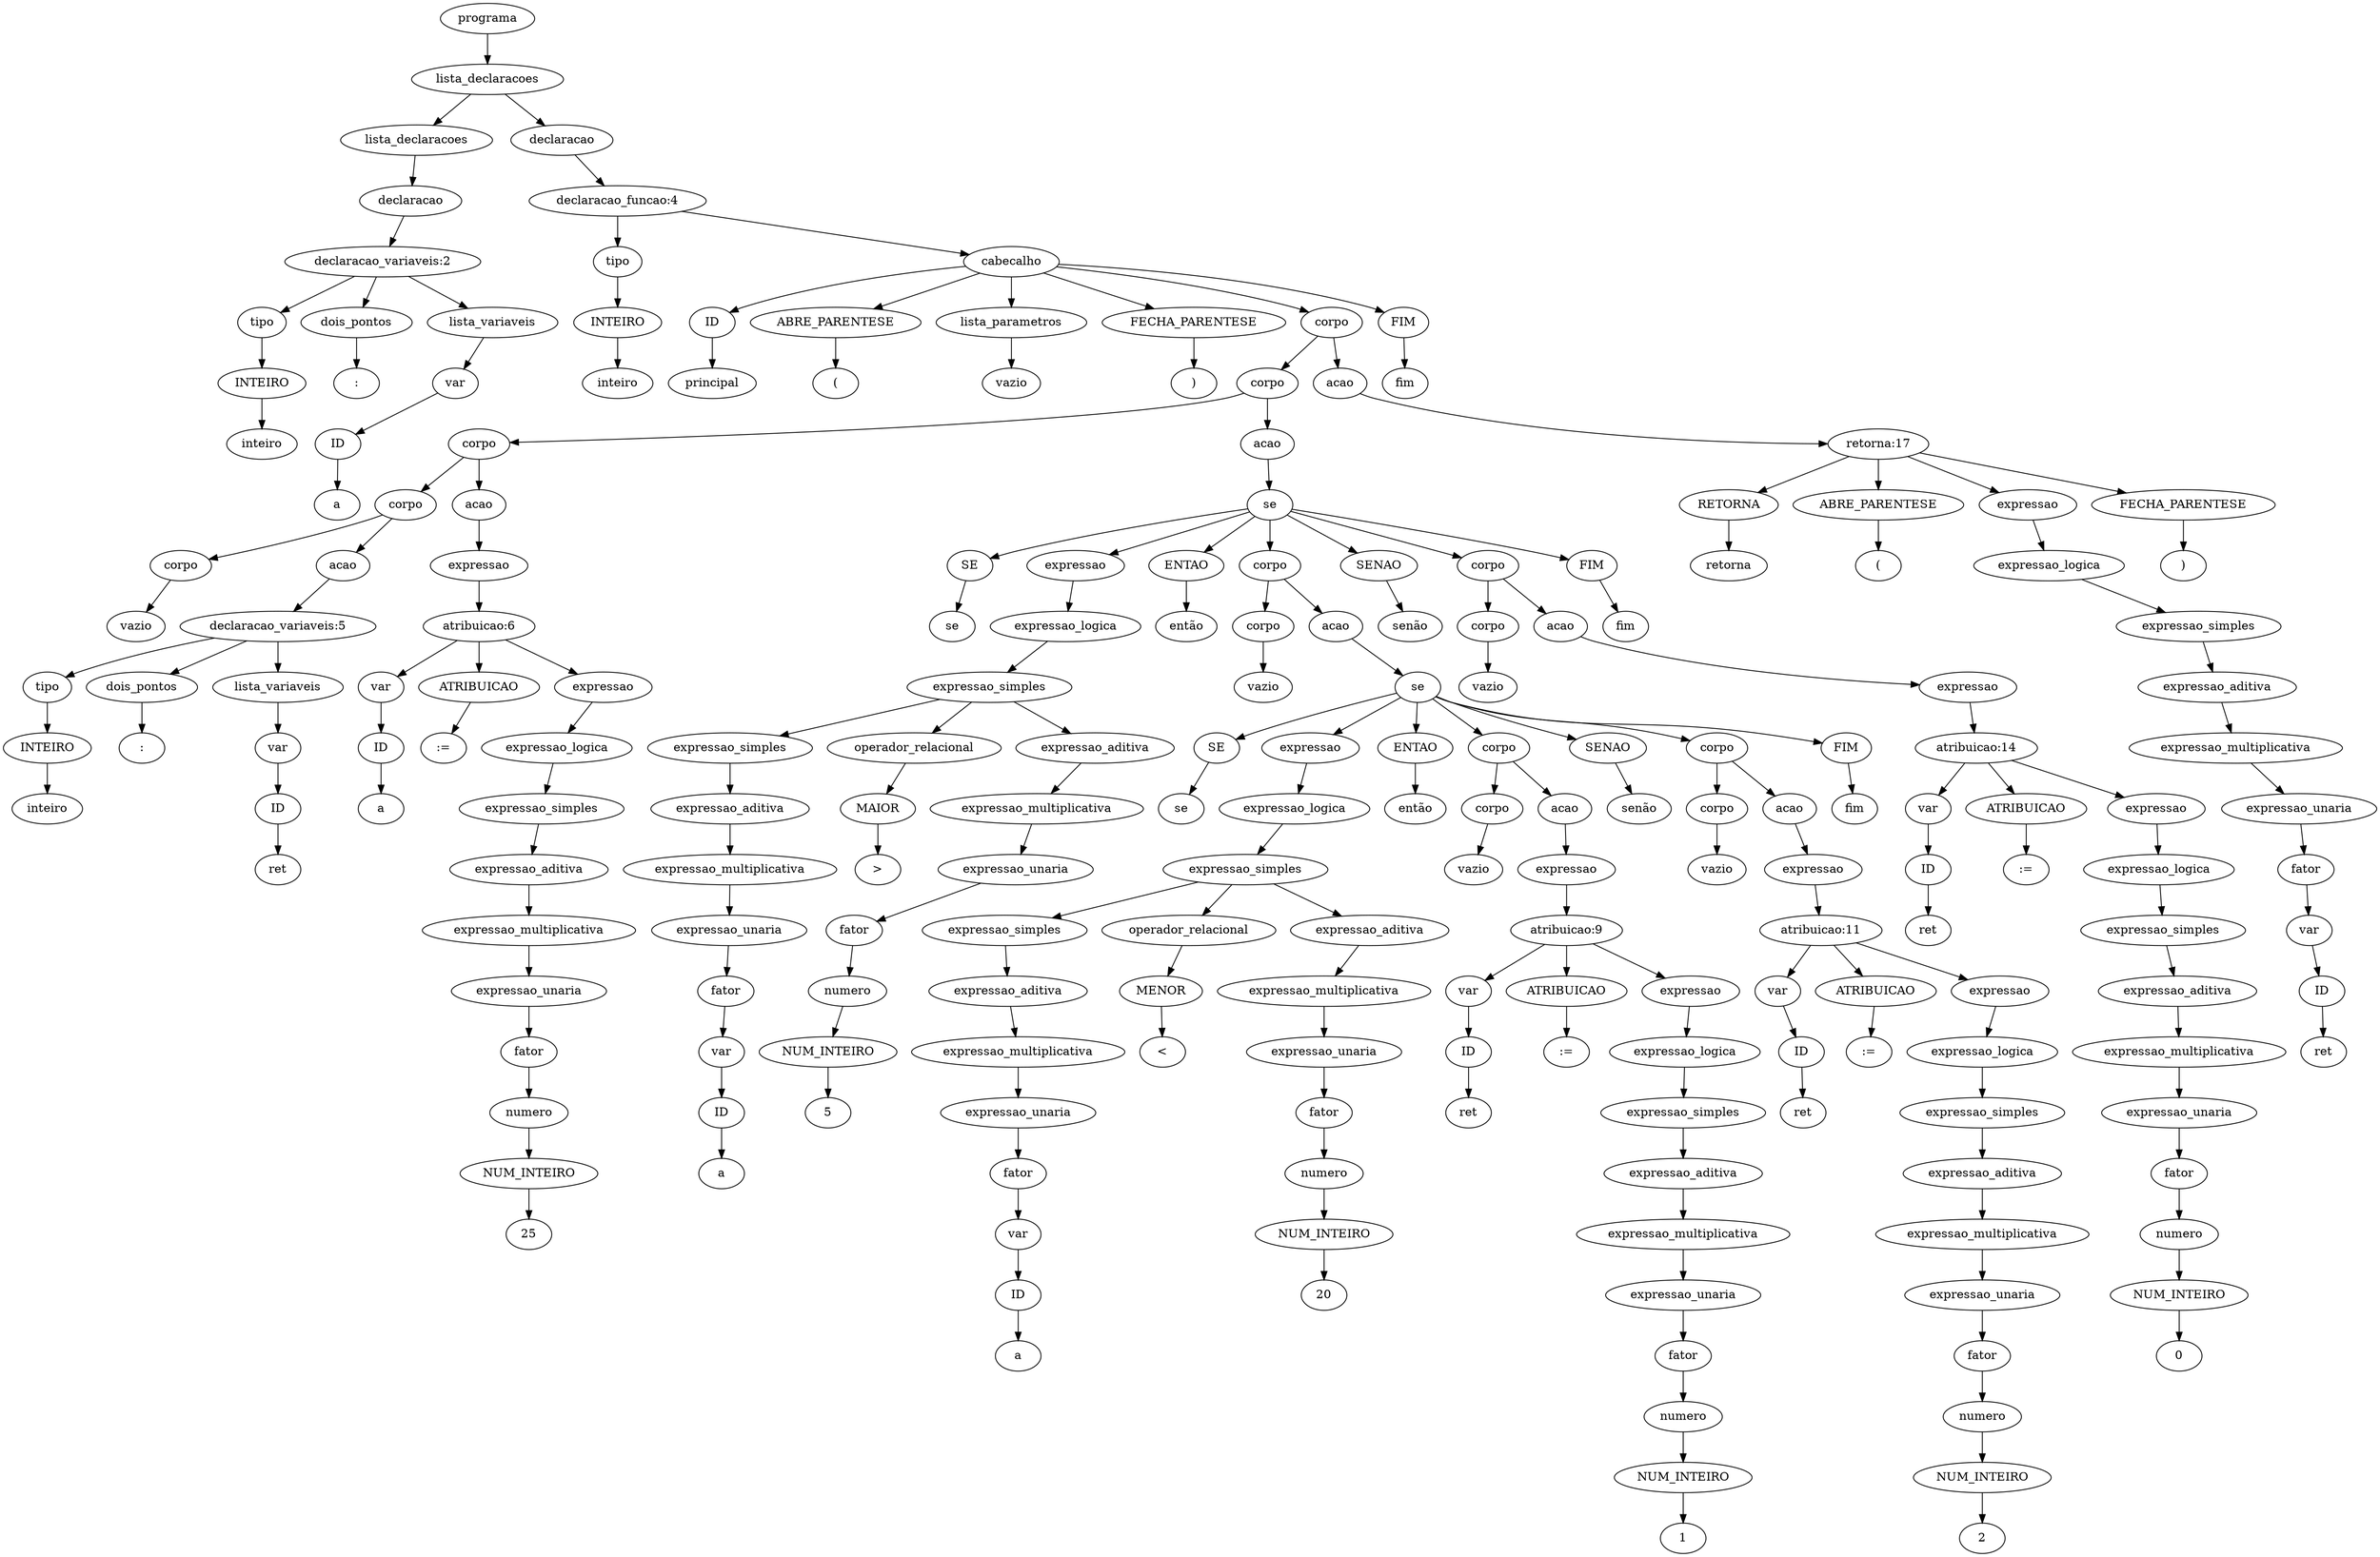 digraph tree {
    "0x7f363b402400" [label="programa"];
    "0x7f363ad7ed60" [label="lista_declaracoes"];
    "0x7f363ad7ed30" [label="lista_declaracoes"];
    "0x7f363c0b98e0" [label="declaracao"];
    "0x7f363ad7ea30" [label="declaracao_variaveis:2"];
    "0x7f363ad7e9a0" [label="tipo"];
    "0x7f363ad7e9d0" [label="INTEIRO"];
    "0x7f363ad7ea90" [label="inteiro"];
    "0x7f363ad7edc0" [label="dois_pontos"];
    "0x7f363ad7e7f0" [label=":"];
    "0x7f363ad7ecd0" [label="lista_variaveis"];
    "0x7f363b382d30" [label="var"];
    "0x7f363b10b970" [label="ID"];
    "0x7f363ad7edf0" [label="a"];
    "0x7f363ad7eac0" [label="declaracao"];
    "0x7f363ad7e3a0" [label="declaracao_funcao:4"];
    "0x7f363ad7eb20" [label="tipo"];
    "0x7f363ad7eb50" [label="INTEIRO"];
    "0x7f363ad7ebb0" [label="inteiro"];
    "0x7f363adbc460" [label="cabecalho"];
    "0x7f363ad7f730" [label="ID"];
    "0x7f363ad7feb0" [label="principal"];
    "0x7f363ad7fbe0" [label="ABRE_PARENTESE"];
    "0x7f363ad7ffa0" [label="("];
    "0x7f363ad7efd0" [label="lista_parametros"];
    "0x7f363ad7ec10" [label="vazio"];
    "0x7f363ae6d460" [label="FECHA_PARENTESE"];
    "0x7f363ae6d3a0" [label=")"];
    "0x7f363ad7fe80" [label="corpo"];
    "0x7f363adbcfa0" [label="corpo"];
    "0x7f363adbc9d0" [label="corpo"];
    "0x7f363ad7e190" [label="corpo"];
    "0x7f363ad7e5e0" [label="corpo"];
    "0x7f363ad7ea00" [label="vazio"];
    "0x7f363ad7e7c0" [label="acao"];
    "0x7f363ad7e100" [label="declaracao_variaveis:5"];
    "0x7f363ad7ee20" [label="tipo"];
    "0x7f363ad7e700" [label="INTEIRO"];
    "0x7f363ad7e0d0" [label="inteiro"];
    "0x7f363ad7e250" [label="dois_pontos"];
    "0x7f363adbc940" [label=":"];
    "0x7f363ad7e160" [label="lista_variaveis"];
    "0x7f363ad7e730" [label="var"];
    "0x7f363ad7e6a0" [label="ID"];
    "0x7f363adbca00" [label="ret"];
    "0x7f363adbc880" [label="acao"];
    "0x7f363ad7e880" [label="expressao"];
    "0x7f363adbc7f0" [label="atribuicao:6"];
    "0x7f363ad7ef40" [label="var"];
    "0x7f363ad7e790" [label="ID"];
    "0x7f363adbcb20" [label="a"];
    "0x7f363adbc8e0" [label="ATRIBUICAO"];
    "0x7f363adbc970" [label=":="];
    "0x7f363adbcdf0" [label="expressao"];
    "0x7f363adbcd90" [label="expressao_logica"];
    "0x7f363adbcca0" [label="expressao_simples"];
    "0x7f363adbcc10" [label="expressao_aditiva"];
    "0x7f363adbcd30" [label="expressao_multiplicativa"];
    "0x7f363adbcb80" [label="expressao_unaria"];
    "0x7f363adbcbe0" [label="fator"];
    "0x7f363ad7e1f0" [label="numero"];
    "0x7f363adbcf70" [label="NUM_INTEIRO"];
    "0x7f363adbcb50" [label="25"];
    "0x7f363adbcd00" [label="acao"];
    "0x7f363adbc6d0" [label="se"];
    "0x7f363ad8bd60" [label="SE"];
    "0x7f363ad7f430" [label="se"];
    "0x7f363adbc340" [label="expressao"];
    "0x7f363adbcf40" [label="expressao_logica"];
    "0x7f363adbc220" [label="expressao_simples"];
    "0x7f363adbcf10" [label="expressao_simples"];
    "0x7f363adbc730" [label="expressao_aditiva"];
    "0x7f363adbcaf0" [label="expressao_multiplicativa"];
    "0x7f363adbce20" [label="expressao_unaria"];
    "0x7f363adbc850" [label="fator"];
    "0x7f363ad7e070" [label="var"];
    "0x7f363ad7e820" [label="ID"];
    "0x7f363adbca90" [label="a"];
    "0x7f363adbcd60" [label="operador_relacional"];
    "0x7f363adbc3d0" [label="MAIOR"];
    "0x7f363adbc040" [label=">"];
    "0x7f363adbc4f0" [label="expressao_aditiva"];
    "0x7f363adbc5b0" [label="expressao_multiplicativa"];
    "0x7f363adbc0d0" [label="expressao_unaria"];
    "0x7f363adbc4c0" [label="fator"];
    "0x7f363adbce80" [label="numero"];
    "0x7f363adbceb0" [label="NUM_INTEIRO"];
    "0x7f363adbc2b0" [label="5"];
    "0x7f363ad7f880" [label="ENTAO"];
    "0x7f363ad7fd60" [label="então"];
    "0x7f363ad8b790" [label="corpo"];
    "0x7f363adbc2e0" [label="corpo"];
    "0x7f363adbc520" [label="vazio"];
    "0x7f363adbc5e0" [label="acao"];
    "0x7f363ad8be80" [label="se"];
    "0x7f363ad8bfd0" [label="SE"];
    "0x7f363ad8b070" [label="se"];
    "0x7f363ad8b4c0" [label="expressao"];
    "0x7f363ad8b730" [label="expressao_logica"];
    "0x7f363ad8b400" [label="expressao_simples"];
    "0x7f363ad8b640" [label="expressao_simples"];
    "0x7f363adbc7c0" [label="expressao_aditiva"];
    "0x7f363ad8b4f0" [label="expressao_multiplicativa"];
    "0x7f363adbc700" [label="expressao_unaria"];
    "0x7f363adbc760" [label="fator"];
    "0x7f363adbc640" [label="var"];
    "0x7f363adbc100" [label="ID"];
    "0x7f363ad8b6a0" [label="a"];
    "0x7f363ad8b6d0" [label="operador_relacional"];
    "0x7f363ad8b7c0" [label="MENOR"];
    "0x7f363ad8b8e0" [label="<"];
    "0x7f363ad8b8b0" [label="expressao_aditiva"];
    "0x7f363ad8b490" [label="expressao_multiplicativa"];
    "0x7f363ad8b940" [label="expressao_unaria"];
    "0x7f363ad8b850" [label="fator"];
    "0x7f363ad8b5b0" [label="numero"];
    "0x7f363ad8b610" [label="NUM_INTEIRO"];
    "0x7f363ad8b430" [label="20"];
    "0x7f363ad8bb50" [label="ENTAO"];
    "0x7f363ad7fee0" [label="então"];
    "0x7f363ad8ba60" [label="corpo"];
    "0x7f363ad8bee0" [label="corpo"];
    "0x7f363ad8b520" [label="vazio"];
    "0x7f363ad8b2b0" [label="acao"];
    "0x7f363ad8bd30" [label="expressao"];
    "0x7f363ad8b280" [label="atribuicao:9"];
    "0x7f363ad8bdf0" [label="var"];
    "0x7f363ad8b2e0" [label="ID"];
    "0x7f363ad8bbe0" [label="ret"];
    "0x7f363ad8b310" [label="ATRIBUICAO"];
    "0x7f363ad8ba30" [label=":="];
    "0x7f363ad8b220" [label="expressao"];
    "0x7f363ad8b1f0" [label="expressao_logica"];
    "0x7f363ad8bd00" [label="expressao_simples"];
    "0x7f363ad8bcd0" [label="expressao_aditiva"];
    "0x7f363ad8b190" [label="expressao_multiplicativa"];
    "0x7f363ad8bc40" [label="expressao_unaria"];
    "0x7f363ad8bc70" [label="fator"];
    "0x7f363ad8b580" [label="numero"];
    "0x7f363ad8b700" [label="NUM_INTEIRO"];
    "0x7f363ad8bdc0" [label="1"];
    "0x7f363ad7f760" [label="SENAO"];
    "0x7f363ad7f7c0" [label="senão"];
    "0x7f363ad7f4c0" [label="corpo"];
    "0x7f363ad8bf10" [label="corpo"];
    "0x7f363ad8be50" [label="vazio"];
    "0x7f363ad8bbb0" [label="acao"];
    "0x7f363ad8baf0" [label="expressao"];
    "0x7f363ad7fb50" [label="atribuicao:11"];
    "0x7f363ad8bac0" [label="var"];
    "0x7f363ad8b370" [label="ID"];
    "0x7f363ad8b0a0" [label="ret"];
    "0x7f363ad7f3d0" [label="ATRIBUICAO"];
    "0x7f363ad7f460" [label=":="];
    "0x7f363ad7faf0" [label="expressao"];
    "0x7f363ad7fa90" [label="expressao_logica"];
    "0x7f363ad7f9d0" [label="expressao_simples"];
    "0x7f363ad8bf40" [label="expressao_aditiva"];
    "0x7f363ad7f8b0" [label="expressao_multiplicativa"];
    "0x7f363ad8b100" [label="expressao_unaria"];
    "0x7f363ad8b160" [label="fator"];
    "0x7f363ad8b910" [label="numero"];
    "0x7f363ad8b0d0" [label="NUM_INTEIRO"];
    "0x7f363ad7fa60" [label="2"];
    "0x7f363ad7f7f0" [label="FIM"];
    "0x7f363ad7f850" [label="fim"];
    "0x7f363ad7f040" [label="SENAO"];
    "0x7f363ad7f0a0" [label="senão"];
    "0x7f363ad7fac0" [label="corpo"];
    "0x7f363ad8bb20" [label="corpo"];
    "0x7f363adbc670" [label="vazio"];
    "0x7f363ad7f310" [label="acao"];
    "0x7f363ad7f6a0" [label="expressao"];
    "0x7f363ad7f250" [label="atribuicao:14"];
    "0x7f363ad8b9a0" [label="var"];
    "0x7f363ad8b9d0" [label="ID"];
    "0x7f363ad7f3a0" [label="ret"];
    "0x7f363ad7fb80" [label="ATRIBUICAO"];
    "0x7f363ad7fc70" [label=":="];
    "0x7f363ad7f070" [label="expressao"];
    "0x7f363ad7f220" [label="expressao_logica"];
    "0x7f363ad7f940" [label="expressao_simples"];
    "0x7f363ad7f970" [label="expressao_aditiva"];
    "0x7f363ad7f1c0" [label="expressao_multiplicativa"];
    "0x7f363ad7f280" [label="expressao_unaria"];
    "0x7f363ad7fa00" [label="fator"];
    "0x7f363ad8bf70" [label="numero"];
    "0x7f363ad8b3a0" [label="NUM_INTEIRO"];
    "0x7f363ad7f190" [label="0"];
    "0x7f363ad7f100" [label="FIM"];
    "0x7f363ad7fd90" [label="fim"];
    "0x7f363adbc1c0" [label="acao"];
    "0x7f363ad7f130" [label="retorna:17"];
    "0x7f363ad7fcd0" [label="RETORNA"];
    "0x7f363ad7f5e0" [label="retorna"];
    "0x7f363ad7f640" [label="ABRE_PARENTESE"];
    "0x7f363ad7f490" [label="("];
    "0x7f363ad7f520" [label="expressao"];
    "0x7f363ad7fc10" [label="expressao_logica"];
    "0x7f363ad7f340" [label="expressao_simples"];
    "0x7f363ad7fca0" [label="expressao_aditiva"];
    "0x7f363ad7fe20" [label="expressao_multiplicativa"];
    "0x7f363adbc130" [label="expressao_unaria"];
    "0x7f363ad8b820" [label="fator"];
    "0x7f363adbc910" [label="var"];
    "0x7f363adbca60" [label="ID"];
    "0x7f363ad7fdf0" [label="ret"];
    "0x7f363ad7f670" [label="FECHA_PARENTESE"];
    "0x7f363ad7f6d0" [label=")"];
    "0x7f363ae6d1c0" [label="FIM"];
    "0x7f363ae6daf0" [label="fim"];
    "0x7f363b402400" -> "0x7f363ad7ed60";
    "0x7f363ad7ed60" -> "0x7f363ad7ed30";
    "0x7f363ad7ed60" -> "0x7f363ad7eac0";
    "0x7f363ad7ed30" -> "0x7f363c0b98e0";
    "0x7f363c0b98e0" -> "0x7f363ad7ea30";
    "0x7f363ad7ea30" -> "0x7f363ad7e9a0";
    "0x7f363ad7ea30" -> "0x7f363ad7edc0";
    "0x7f363ad7ea30" -> "0x7f363ad7ecd0";
    "0x7f363ad7e9a0" -> "0x7f363ad7e9d0";
    "0x7f363ad7e9d0" -> "0x7f363ad7ea90";
    "0x7f363ad7edc0" -> "0x7f363ad7e7f0";
    "0x7f363ad7ecd0" -> "0x7f363b382d30";
    "0x7f363b382d30" -> "0x7f363b10b970";
    "0x7f363b10b970" -> "0x7f363ad7edf0";
    "0x7f363ad7eac0" -> "0x7f363ad7e3a0";
    "0x7f363ad7e3a0" -> "0x7f363ad7eb20";
    "0x7f363ad7e3a0" -> "0x7f363adbc460";
    "0x7f363ad7eb20" -> "0x7f363ad7eb50";
    "0x7f363ad7eb50" -> "0x7f363ad7ebb0";
    "0x7f363adbc460" -> "0x7f363ad7f730";
    "0x7f363adbc460" -> "0x7f363ad7fbe0";
    "0x7f363adbc460" -> "0x7f363ad7efd0";
    "0x7f363adbc460" -> "0x7f363ae6d460";
    "0x7f363adbc460" -> "0x7f363ad7fe80";
    "0x7f363adbc460" -> "0x7f363ae6d1c0";
    "0x7f363ad7f730" -> "0x7f363ad7feb0";
    "0x7f363ad7fbe0" -> "0x7f363ad7ffa0";
    "0x7f363ad7efd0" -> "0x7f363ad7ec10";
    "0x7f363ae6d460" -> "0x7f363ae6d3a0";
    "0x7f363ad7fe80" -> "0x7f363adbcfa0";
    "0x7f363ad7fe80" -> "0x7f363adbc1c0";
    "0x7f363adbcfa0" -> "0x7f363adbc9d0";
    "0x7f363adbcfa0" -> "0x7f363adbcd00";
    "0x7f363adbc9d0" -> "0x7f363ad7e190";
    "0x7f363adbc9d0" -> "0x7f363adbc880";
    "0x7f363ad7e190" -> "0x7f363ad7e5e0";
    "0x7f363ad7e190" -> "0x7f363ad7e7c0";
    "0x7f363ad7e5e0" -> "0x7f363ad7ea00";
    "0x7f363ad7e7c0" -> "0x7f363ad7e100";
    "0x7f363ad7e100" -> "0x7f363ad7ee20";
    "0x7f363ad7e100" -> "0x7f363ad7e250";
    "0x7f363ad7e100" -> "0x7f363ad7e160";
    "0x7f363ad7ee20" -> "0x7f363ad7e700";
    "0x7f363ad7e700" -> "0x7f363ad7e0d0";
    "0x7f363ad7e250" -> "0x7f363adbc940";
    "0x7f363ad7e160" -> "0x7f363ad7e730";
    "0x7f363ad7e730" -> "0x7f363ad7e6a0";
    "0x7f363ad7e6a0" -> "0x7f363adbca00";
    "0x7f363adbc880" -> "0x7f363ad7e880";
    "0x7f363ad7e880" -> "0x7f363adbc7f0";
    "0x7f363adbc7f0" -> "0x7f363ad7ef40";
    "0x7f363adbc7f0" -> "0x7f363adbc8e0";
    "0x7f363adbc7f0" -> "0x7f363adbcdf0";
    "0x7f363ad7ef40" -> "0x7f363ad7e790";
    "0x7f363ad7e790" -> "0x7f363adbcb20";
    "0x7f363adbc8e0" -> "0x7f363adbc970";
    "0x7f363adbcdf0" -> "0x7f363adbcd90";
    "0x7f363adbcd90" -> "0x7f363adbcca0";
    "0x7f363adbcca0" -> "0x7f363adbcc10";
    "0x7f363adbcc10" -> "0x7f363adbcd30";
    "0x7f363adbcd30" -> "0x7f363adbcb80";
    "0x7f363adbcb80" -> "0x7f363adbcbe0";
    "0x7f363adbcbe0" -> "0x7f363ad7e1f0";
    "0x7f363ad7e1f0" -> "0x7f363adbcf70";
    "0x7f363adbcf70" -> "0x7f363adbcb50";
    "0x7f363adbcd00" -> "0x7f363adbc6d0";
    "0x7f363adbc6d0" -> "0x7f363ad8bd60";
    "0x7f363adbc6d0" -> "0x7f363adbc340";
    "0x7f363adbc6d0" -> "0x7f363ad7f880";
    "0x7f363adbc6d0" -> "0x7f363ad8b790";
    "0x7f363adbc6d0" -> "0x7f363ad7f040";
    "0x7f363adbc6d0" -> "0x7f363ad7fac0";
    "0x7f363adbc6d0" -> "0x7f363ad7f100";
    "0x7f363ad8bd60" -> "0x7f363ad7f430";
    "0x7f363adbc340" -> "0x7f363adbcf40";
    "0x7f363adbcf40" -> "0x7f363adbc220";
    "0x7f363adbc220" -> "0x7f363adbcf10";
    "0x7f363adbc220" -> "0x7f363adbcd60";
    "0x7f363adbc220" -> "0x7f363adbc4f0";
    "0x7f363adbcf10" -> "0x7f363adbc730";
    "0x7f363adbc730" -> "0x7f363adbcaf0";
    "0x7f363adbcaf0" -> "0x7f363adbce20";
    "0x7f363adbce20" -> "0x7f363adbc850";
    "0x7f363adbc850" -> "0x7f363ad7e070";
    "0x7f363ad7e070" -> "0x7f363ad7e820";
    "0x7f363ad7e820" -> "0x7f363adbca90";
    "0x7f363adbcd60" -> "0x7f363adbc3d0";
    "0x7f363adbc3d0" -> "0x7f363adbc040";
    "0x7f363adbc4f0" -> "0x7f363adbc5b0";
    "0x7f363adbc5b0" -> "0x7f363adbc0d0";
    "0x7f363adbc0d0" -> "0x7f363adbc4c0";
    "0x7f363adbc4c0" -> "0x7f363adbce80";
    "0x7f363adbce80" -> "0x7f363adbceb0";
    "0x7f363adbceb0" -> "0x7f363adbc2b0";
    "0x7f363ad7f880" -> "0x7f363ad7fd60";
    "0x7f363ad8b790" -> "0x7f363adbc2e0";
    "0x7f363ad8b790" -> "0x7f363adbc5e0";
    "0x7f363adbc2e0" -> "0x7f363adbc520";
    "0x7f363adbc5e0" -> "0x7f363ad8be80";
    "0x7f363ad8be80" -> "0x7f363ad8bfd0";
    "0x7f363ad8be80" -> "0x7f363ad8b4c0";
    "0x7f363ad8be80" -> "0x7f363ad8bb50";
    "0x7f363ad8be80" -> "0x7f363ad8ba60";
    "0x7f363ad8be80" -> "0x7f363ad7f760";
    "0x7f363ad8be80" -> "0x7f363ad7f4c0";
    "0x7f363ad8be80" -> "0x7f363ad7f7f0";
    "0x7f363ad8bfd0" -> "0x7f363ad8b070";
    "0x7f363ad8b4c0" -> "0x7f363ad8b730";
    "0x7f363ad8b730" -> "0x7f363ad8b400";
    "0x7f363ad8b400" -> "0x7f363ad8b640";
    "0x7f363ad8b400" -> "0x7f363ad8b6d0";
    "0x7f363ad8b400" -> "0x7f363ad8b8b0";
    "0x7f363ad8b640" -> "0x7f363adbc7c0";
    "0x7f363adbc7c0" -> "0x7f363ad8b4f0";
    "0x7f363ad8b4f0" -> "0x7f363adbc700";
    "0x7f363adbc700" -> "0x7f363adbc760";
    "0x7f363adbc760" -> "0x7f363adbc640";
    "0x7f363adbc640" -> "0x7f363adbc100";
    "0x7f363adbc100" -> "0x7f363ad8b6a0";
    "0x7f363ad8b6d0" -> "0x7f363ad8b7c0";
    "0x7f363ad8b7c0" -> "0x7f363ad8b8e0";
    "0x7f363ad8b8b0" -> "0x7f363ad8b490";
    "0x7f363ad8b490" -> "0x7f363ad8b940";
    "0x7f363ad8b940" -> "0x7f363ad8b850";
    "0x7f363ad8b850" -> "0x7f363ad8b5b0";
    "0x7f363ad8b5b0" -> "0x7f363ad8b610";
    "0x7f363ad8b610" -> "0x7f363ad8b430";
    "0x7f363ad8bb50" -> "0x7f363ad7fee0";
    "0x7f363ad8ba60" -> "0x7f363ad8bee0";
    "0x7f363ad8ba60" -> "0x7f363ad8b2b0";
    "0x7f363ad8bee0" -> "0x7f363ad8b520";
    "0x7f363ad8b2b0" -> "0x7f363ad8bd30";
    "0x7f363ad8bd30" -> "0x7f363ad8b280";
    "0x7f363ad8b280" -> "0x7f363ad8bdf0";
    "0x7f363ad8b280" -> "0x7f363ad8b310";
    "0x7f363ad8b280" -> "0x7f363ad8b220";
    "0x7f363ad8bdf0" -> "0x7f363ad8b2e0";
    "0x7f363ad8b2e0" -> "0x7f363ad8bbe0";
    "0x7f363ad8b310" -> "0x7f363ad8ba30";
    "0x7f363ad8b220" -> "0x7f363ad8b1f0";
    "0x7f363ad8b1f0" -> "0x7f363ad8bd00";
    "0x7f363ad8bd00" -> "0x7f363ad8bcd0";
    "0x7f363ad8bcd0" -> "0x7f363ad8b190";
    "0x7f363ad8b190" -> "0x7f363ad8bc40";
    "0x7f363ad8bc40" -> "0x7f363ad8bc70";
    "0x7f363ad8bc70" -> "0x7f363ad8b580";
    "0x7f363ad8b580" -> "0x7f363ad8b700";
    "0x7f363ad8b700" -> "0x7f363ad8bdc0";
    "0x7f363ad7f760" -> "0x7f363ad7f7c0";
    "0x7f363ad7f4c0" -> "0x7f363ad8bf10";
    "0x7f363ad7f4c0" -> "0x7f363ad8bbb0";
    "0x7f363ad8bf10" -> "0x7f363ad8be50";
    "0x7f363ad8bbb0" -> "0x7f363ad8baf0";
    "0x7f363ad8baf0" -> "0x7f363ad7fb50";
    "0x7f363ad7fb50" -> "0x7f363ad8bac0";
    "0x7f363ad7fb50" -> "0x7f363ad7f3d0";
    "0x7f363ad7fb50" -> "0x7f363ad7faf0";
    "0x7f363ad8bac0" -> "0x7f363ad8b370";
    "0x7f363ad8b370" -> "0x7f363ad8b0a0";
    "0x7f363ad7f3d0" -> "0x7f363ad7f460";
    "0x7f363ad7faf0" -> "0x7f363ad7fa90";
    "0x7f363ad7fa90" -> "0x7f363ad7f9d0";
    "0x7f363ad7f9d0" -> "0x7f363ad8bf40";
    "0x7f363ad8bf40" -> "0x7f363ad7f8b0";
    "0x7f363ad7f8b0" -> "0x7f363ad8b100";
    "0x7f363ad8b100" -> "0x7f363ad8b160";
    "0x7f363ad8b160" -> "0x7f363ad8b910";
    "0x7f363ad8b910" -> "0x7f363ad8b0d0";
    "0x7f363ad8b0d0" -> "0x7f363ad7fa60";
    "0x7f363ad7f7f0" -> "0x7f363ad7f850";
    "0x7f363ad7f040" -> "0x7f363ad7f0a0";
    "0x7f363ad7fac0" -> "0x7f363ad8bb20";
    "0x7f363ad7fac0" -> "0x7f363ad7f310";
    "0x7f363ad8bb20" -> "0x7f363adbc670";
    "0x7f363ad7f310" -> "0x7f363ad7f6a0";
    "0x7f363ad7f6a0" -> "0x7f363ad7f250";
    "0x7f363ad7f250" -> "0x7f363ad8b9a0";
    "0x7f363ad7f250" -> "0x7f363ad7fb80";
    "0x7f363ad7f250" -> "0x7f363ad7f070";
    "0x7f363ad8b9a0" -> "0x7f363ad8b9d0";
    "0x7f363ad8b9d0" -> "0x7f363ad7f3a0";
    "0x7f363ad7fb80" -> "0x7f363ad7fc70";
    "0x7f363ad7f070" -> "0x7f363ad7f220";
    "0x7f363ad7f220" -> "0x7f363ad7f940";
    "0x7f363ad7f940" -> "0x7f363ad7f970";
    "0x7f363ad7f970" -> "0x7f363ad7f1c0";
    "0x7f363ad7f1c0" -> "0x7f363ad7f280";
    "0x7f363ad7f280" -> "0x7f363ad7fa00";
    "0x7f363ad7fa00" -> "0x7f363ad8bf70";
    "0x7f363ad8bf70" -> "0x7f363ad8b3a0";
    "0x7f363ad8b3a0" -> "0x7f363ad7f190";
    "0x7f363ad7f100" -> "0x7f363ad7fd90";
    "0x7f363adbc1c0" -> "0x7f363ad7f130";
    "0x7f363ad7f130" -> "0x7f363ad7fcd0";
    "0x7f363ad7f130" -> "0x7f363ad7f640";
    "0x7f363ad7f130" -> "0x7f363ad7f520";
    "0x7f363ad7f130" -> "0x7f363ad7f670";
    "0x7f363ad7fcd0" -> "0x7f363ad7f5e0";
    "0x7f363ad7f640" -> "0x7f363ad7f490";
    "0x7f363ad7f520" -> "0x7f363ad7fc10";
    "0x7f363ad7fc10" -> "0x7f363ad7f340";
    "0x7f363ad7f340" -> "0x7f363ad7fca0";
    "0x7f363ad7fca0" -> "0x7f363ad7fe20";
    "0x7f363ad7fe20" -> "0x7f363adbc130";
    "0x7f363adbc130" -> "0x7f363ad8b820";
    "0x7f363ad8b820" -> "0x7f363adbc910";
    "0x7f363adbc910" -> "0x7f363adbca60";
    "0x7f363adbca60" -> "0x7f363ad7fdf0";
    "0x7f363ad7f670" -> "0x7f363ad7f6d0";
    "0x7f363ae6d1c0" -> "0x7f363ae6daf0";
}
